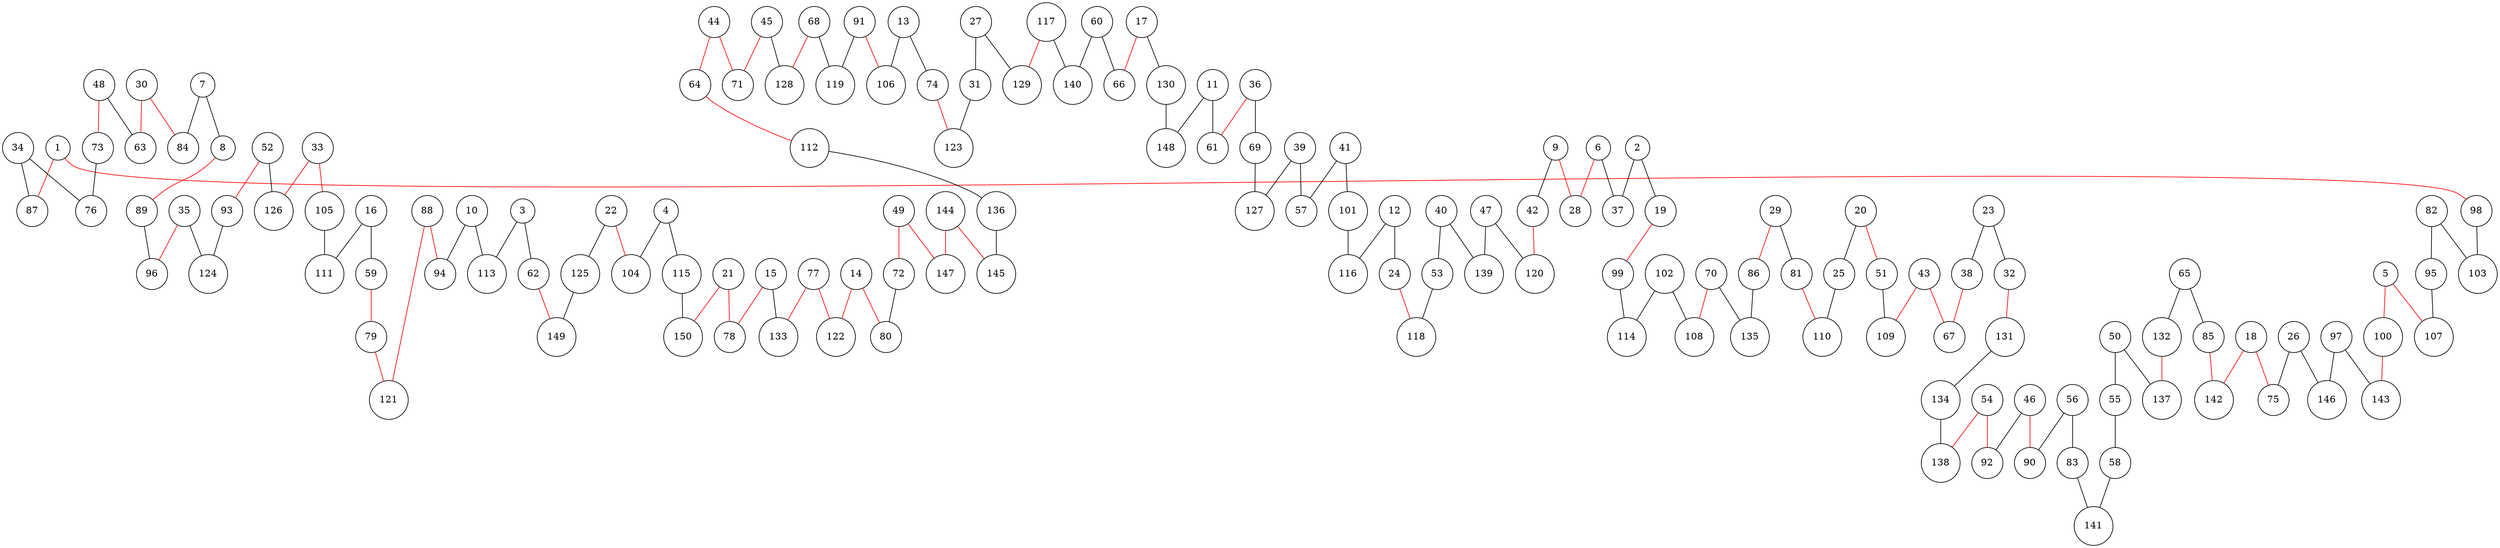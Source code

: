 graph ch150 {
	node [shape=circle fillcolor=white]
	1 [ pos = "1.070403,15.473337!"]
	2 [ pos = "17.502303,14.132669!"]
	3 [ pos = "1.090184,10.096625!"]
	4 [ pos = "1.527918,3.759195!"]
	5 [ pos = "4.090149,18.061076!"]
	6 [ pos = "19.725748,13.395577!"]
	7 [ pos = "3.223497,15.136220!"]
	8 [ pos = "4.045175,14.432919!"]
	9 [ pos = "18.899667,12.749494!"]
	10 [ pos = "2.824434,10.995623!"]
	11 [ pos = "19.938547,5.157585!"]
	12 [ pos = "15.338401,8.211936!"]
	13 [ pos = "5.500969,0.584369!"]
	14 [ pos = "8.084956,6.570059!"]
	15 [ pos = "6.885267,8.048578!"]
	16 [ pos = "7.059753,9.219271!"]
	17 [ pos = "18.576023,1.782125!"]
	18 [ pos = "10.091405,19.063659!"]
	19 [ pos = "18.108887,15.294098!"]
	20 [ pos = "13.960988,12.507889!"]
	21 [ pos = "4.042783,6.530959!"]
	22 [ pos = "0.496421,6.868557!"]
	23 [ pos = "11.366327,6.614630!"]
	24 [ pos = "16.175982,8.073501!"]
	25 [ pos = "13.606060,13.395685!"]
	26 [ pos = "9.218159,15.733723!"]
	27 [ pos = "11.366327,2.137379!"]
	28 [ pos = "19.237331,12.376251!"]
	29 [ pos = "16.331330,15.160349!"]
	30 [ pos = "2.992065,13.804046!"]
	31 [ pos = "10.198446,1.934069!"]
	32 [ pos = "11.447763,7.252775!"]
	33 [ pos = "8.071149,12.203434!"]
	34 [ pos = "1.680444,14.500185!"]
	35 [ pos = "5.425030,13.162452!"]
	36 [ pos = "18.867103,6.479378!"]
	37 [ pos = "18.270090,13.358259!"]
	38 [ pos = "11.865719,6.670250!"]
	39 [ pos = "15.646513,4.621880!"]
	40 [ pos = "17.630354,9.701864!"]
	41 [ pos = "14.148181,4.234848!"]
	42 [ pos = "18.011843,12.392609!"]
	43 [ pos = "13.468938,8.983704!"]
	44 [ pos = "3.952441,3.921676!"]
	45 [ pos = "2.618437,3.145515!"]
	46 [ pos = "11.170158,12.121648!"]
	47 [ pos = "16.158153,12.269814!"]
	48 [ pos = "1.558884,12.538326!"]
	49 [ pos = "9.559195,4.397102!"]
	50 [ pos = "15.182289,17.508351!"]
	51 [ pos = "13.601401,11.029699!"]
	52 [ pos = "6.542394,11.734786!"]
	53 [ pos = "16.536081,9.186936!"]
	54 [ pos = "10.261551,11.563840!"]
	55 [ pos = "13.908183,16.955286!"]
	56 [ pos = "9.811320,14.561400!"]
	57 [ pos = "15.163236,3.936547!"]
	58 [ pos = "14.261036,16.474033!"]
	59 [ pos = "6.413330,8.933551!"]
	60 [ pos = "17.035141,2.339060!"]
	61 [ pos = "18.914176,6.205405!"]
	62 [ pos = "1.249088,8.733548!"]
	63 [ pos = "2.271939,12.750256!"]
	64 [ pos = "6.015869,3.737186!"]
	65 [ pos = "12.358570,17.995009!"]
	66 [ pos = "17.818877,1.978143!"]
	67 [ pos = "12.480229,8.089219!"]
	68 [ pos = "1.698731,1.147273!"]
	69 [ pos = "18.038287,6.585578!"]
	70 [ pos = "16.563128,17.183806!"]
	71 [ pos = "3.369725,3.230125!"]
	72 [ pos = "8.513946,4.754946!"]
	73 [ pos = "0.650838,13.023861!"]
	74 [ pos = "7.425179,0.303629!"]
	75 [ pos = "9.788122,17.136692!"]
	76 [ pos = "0.286649,13.978693!"]
	77 [ pos = "9.014315,7.811661!"]
	78 [ pos = "6.310011,7.721729!"]
	79 [ pos = "5.492731,8.982619!"]
	80 [ pos = "7.762392,6.441175!"]
	81 [ pos = "15.173795,14.411434!"]
	82 [ pos = "1.216036,18.765668!"]
	83 [ pos = "11.325409,15.423468!"]
	84 [ pos = "3.392617,14.544262!"]
	85 [ pos = "11.312941,20.000000!"]
	86 [ pos = "15.982435,16.035927!"]
	87 [ pos = "0.647488,15.045568!"]
	88 [ pos = "3.877925,9.315896!"]
	89 [ pos = "4.044120,13.873387!"]
	90 [ pos = "11.343897,13.173151!"]
	91 [ pos = "2.508785,0.560857!"]
	92 [ pos = "10.018748,12.026605!"]
	93 [ pos = "6.195552,13.336857!"]
	94 [ pos = "3.743152,10.039465!"]
	95 [ pos = "2.076600,18.463202!"]
	96 [ pos = "4.134168,13.077851!"]
	97 [ pos = "6.071797,17.008998!"]
	98 [ pos = "1.427191,15.479799!"]
	99 [ pos = "18.775098,15.956568!"]
	100 [ pos = "5.048883,18.541505!"]
	101 [ pos = "14.306094,5.682120!"]
	102 [ pos = "18.135347,17.520978!"]
	103 [ pos = "1.708378,15.771338!"]
	104 [ pos = "0.434990,4.089678!"]
	105 [ pos = "8.091214,10.762651!"]
	106 [ pos = "4.189593,1.127121!"]
	107 [ pos = "2.912454,18.157671!"]
	108 [ pos = "16.816733,16.599385!"]
	109 [ pos = "13.073289,10.007079!"]
	110 [ pos = "15.366332,13.511332!"]
	111 [ pos = "7.701285,10.506265!"]
	112 [ pos = "6.858946,2.934217!"]
	113 [ pos = "2.529321,10.980131!"]
	114 [ pos = "18.838540,16.695529!"]
	115 [ pos = "2.794301,4.501713!"]
	116 [ pos = "14.484400,6.661607!"]
	117 [ pos = "14.302496,1.855901!"]
	118 [ pos = "16.994222,7.887330!"]
	119 [ pos = "1.893560,0.689934!"]
	120 [ pos = "17.108910,11.852279!"]
	121 [ pos = "4.926364,9.846400!"]
	122 [ pos = "8.562264,7.199885!"]
	123 [ pos = "8.686824,0.601901!"]
	124 [ pos = "5.657935,14.649360!"]
	125 [ pos = "1.601628,6.949344!"]
	126 [ pos = "7.306444,12.833197!"]
	127 [ pos = "17.395079,6.362549!"]
	128 [ pos = "2.009106,2.227835!"]
	129 [ pos = "11.385518,3.418191!"]
	130 [ pos = "18.169060,3.811735!"]
	131 [ pos = "10.817101,7.784879!"]
	132 [ pos = "13.860669,19.357731!"]
	133 [ pos = "7.973012,8.575118!"]
	134 [ pos = "10.911600,10.302055!"]
	135 [ pos = "15.942161,17.020343!"]
	136 [ pos = "7.120674,2.191720!"]
	137 [ pos = "16.093627,19.156603!"]
	138 [ pos = "11.394682,11.225968!"]
	139 [ pos = "16.893844,10.599616!"]
	140 [ pos = "15.959136,0.012005!"]
	141 [ pos = "13.191899,15.167891!"]
	142 [ pos = "10.141679,19.595931!"]
	143 [ pos = "5.536833,19.148170!"]
	144 [ pos = "10.072770,4.012003!"]
	145 [ pos = "8.818241,3.293759!"]
	146 [ pos = "8.565319,15.169705!"]
	147 [ pos = "9.557024,4.350001!"]
	148 [ pos = "19.754931,3.847665!"]
	149 [ pos = "1.374617,7.747062!"]
	150 [ pos = "2.620210,4.756116!"]

	1 -- 87 [color = red]
	1 -- 98 [color = red]
	2 -- 19 [color = black]
	2 -- 37 [color = black]
	3 -- 62 [color = black]
	3 -- 113 [color = black]
	4 -- 104 [color = black]
	4 -- 115 [color = black]
	5 -- 100 [color = red]
	5 -- 107 [color = red]
	6 -- 28 [color = red]
	6 -- 37 [color = black]
	7 -- 8 [color = black]
	7 -- 84 [color = black]
	8 -- 89 [color = red]
	9 -- 28 [color = red]
	9 -- 42 [color = black]
	10 -- 94 [color = black]
	10 -- 113 [color = black]
	11 -- 61 [color = black]
	11 -- 148 [color = black]
	12 -- 24 [color = black]
	12 -- 116 [color = black]
	13 -- 74 [color = black]
	13 -- 106 [color = black]
	14 -- 80 [color = red]
	14 -- 122 [color = red]
	15 -- 78 [color = red]
	15 -- 133 [color = black]
	16 -- 59 [color = black]
	16 -- 111 [color = black]
	17 -- 66 [color = red]
	17 -- 130 [color = black]
	18 -- 75 [color = red]
	18 -- 142 [color = red]
	19 -- 99 [color = red]
	20 -- 25 [color = black]
	20 -- 51 [color = red]
	21 -- 78 [color = red]
	21 -- 150 [color = red]
	22 -- 104 [color = red]
	22 -- 125 [color = black]
	23 -- 32 [color = black]
	23 -- 38 [color = black]
	24 -- 118 [color = red]
	25 -- 110 [color = black]
	26 -- 75 [color = black]
	26 -- 146 [color = black]
	27 -- 31 [color = black]
	27 -- 129 [color = black]
	29 -- 81 [color = black]
	29 -- 86 [color = red]
	30 -- 63 [color = red]
	30 -- 84 [color = red]
	31 -- 123 [color = black]
	32 -- 131 [color = red]
	33 -- 105 [color = red]
	33 -- 126 [color = red]
	34 -- 76 [color = black]
	34 -- 87 [color = black]
	35 -- 96 [color = red]
	35 -- 124 [color = black]
	36 -- 61 [color = red]
	36 -- 69 [color = black]
	38 -- 67 [color = red]
	39 -- 57 [color = black]
	39 -- 127 [color = black]
	40 -- 53 [color = black]
	40 -- 139 [color = black]
	41 -- 57 [color = black]
	41 -- 101 [color = black]
	42 -- 120 [color = red]
	43 -- 67 [color = red]
	43 -- 109 [color = red]
	44 -- 64 [color = red]
	44 -- 71 [color = red]
	45 -- 71 [color = red]
	45 -- 128 [color = black]
	46 -- 90 [color = red]
	46 -- 92 [color = black]
	47 -- 120 [color = black]
	47 -- 139 [color = black]
	48 -- 63 [color = black]
	48 -- 73 [color = red]
	49 -- 72 [color = red]
	49 -- 147 [color = red]
	50 -- 55 [color = black]
	50 -- 137 [color = black]
	51 -- 109 [color = black]
	52 -- 93 [color = red]
	52 -- 126 [color = black]
	53 -- 118 [color = black]
	54 -- 92 [color = red]
	54 -- 138 [color = red]
	55 -- 58 [color = black]
	56 -- 83 [color = black]
	56 -- 90 [color = black]
	58 -- 141 [color = black]
	59 -- 79 [color = red]
	60 -- 66 [color = black]
	60 -- 140 [color = black]
	62 -- 149 [color = red]
	64 -- 112 [color = red]
	65 -- 85 [color = black]
	65 -- 132 [color = black]
	68 -- 119 [color = black]
	68 -- 128 [color = red]
	69 -- 127 [color = black]
	70 -- 108 [color = red]
	70 -- 135 [color = black]
	72 -- 80 [color = black]
	73 -- 76 [color = black]
	74 -- 123 [color = red]
	77 -- 122 [color = red]
	77 -- 133 [color = red]
	79 -- 121 [color = red]
	81 -- 110 [color = red]
	82 -- 95 [color = black]
	82 -- 103 [color = black]
	83 -- 141 [color = black]
	85 -- 142 [color = red]
	86 -- 135 [color = black]
	88 -- 94 [color = red]
	88 -- 121 [color = red]
	89 -- 96 [color = black]
	91 -- 106 [color = red]
	91 -- 119 [color = black]
	93 -- 124 [color = black]
	95 -- 107 [color = black]
	97 -- 143 [color = black]
	97 -- 146 [color = black]
	98 -- 103 [color = black]
	99 -- 114 [color = black]
	100 -- 143 [color = red]
	101 -- 116 [color = black]
	102 -- 108 [color = black]
	102 -- 114 [color = black]
	105 -- 111 [color = black]
	112 -- 136 [color = black]
	115 -- 150 [color = black]
	117 -- 129 [color = red]
	117 -- 140 [color = black]
	125 -- 149 [color = black]
	130 -- 148 [color = black]
	131 -- 134 [color = black]
	132 -- 137 [color = red]
	134 -- 138 [color = black]
	136 -- 145 [color = black]
	144 -- 145 [color = red]
	144 -- 147 [color = red]
}